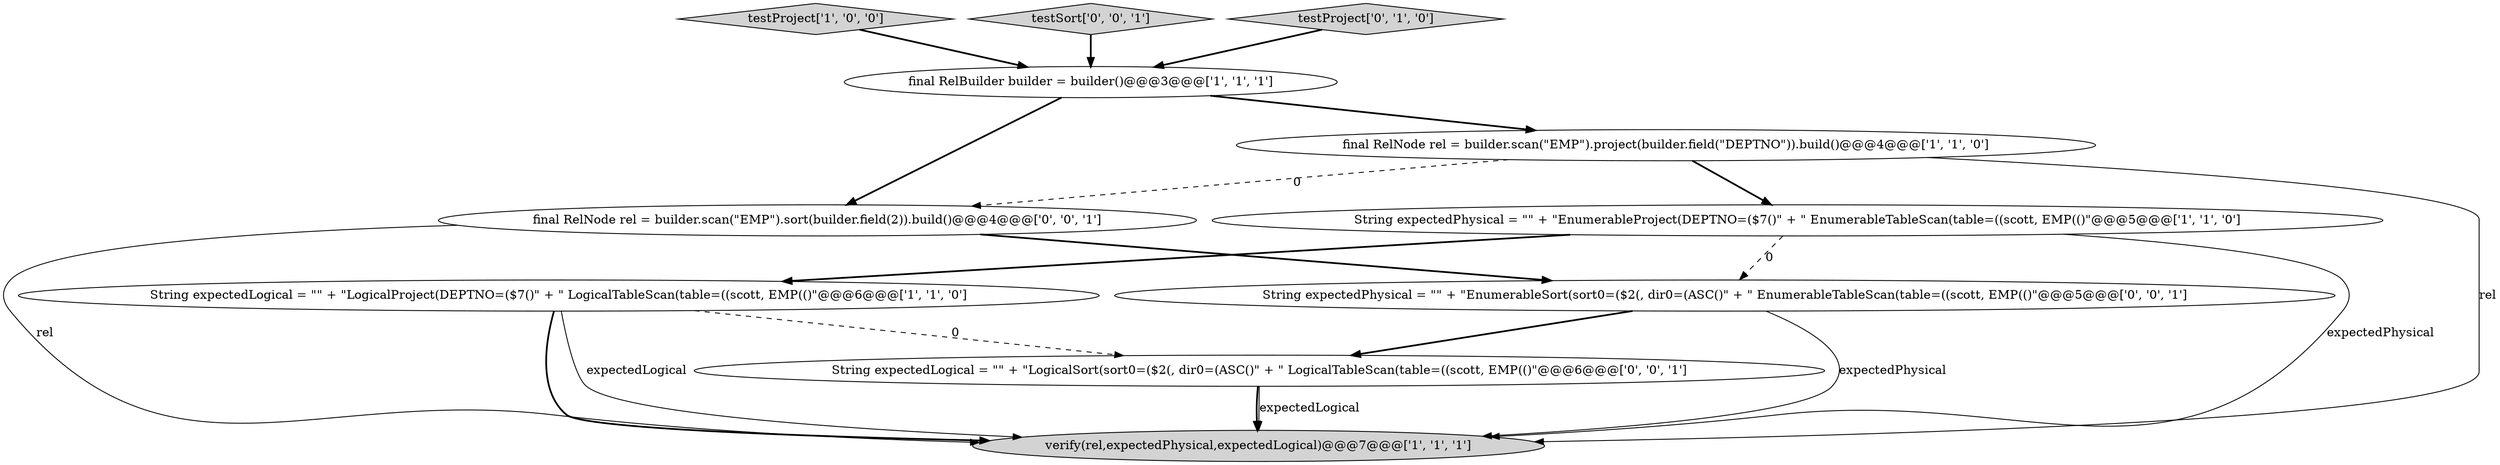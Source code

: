 digraph {
5 [style = filled, label = "testProject['1', '0', '0']", fillcolor = lightgray, shape = diamond image = "AAA0AAABBB1BBB"];
2 [style = filled, label = "verify(rel,expectedPhysical,expectedLogical)@@@7@@@['1', '1', '1']", fillcolor = lightgray, shape = ellipse image = "AAA0AAABBB1BBB"];
9 [style = filled, label = "String expectedLogical = \"\" + \"LogicalSort(sort0=($2(, dir0=(ASC()\" + \" LogicalTableScan(table=((scott, EMP(()\"@@@6@@@['0', '0', '1']", fillcolor = white, shape = ellipse image = "AAA0AAABBB3BBB"];
7 [style = filled, label = "testSort['0', '0', '1']", fillcolor = lightgray, shape = diamond image = "AAA0AAABBB3BBB"];
10 [style = filled, label = "String expectedPhysical = \"\" + \"EnumerableSort(sort0=($2(, dir0=(ASC()\" + \" EnumerableTableScan(table=((scott, EMP(()\"@@@5@@@['0', '0', '1']", fillcolor = white, shape = ellipse image = "AAA0AAABBB3BBB"];
6 [style = filled, label = "testProject['0', '1', '0']", fillcolor = lightgray, shape = diamond image = "AAA0AAABBB2BBB"];
0 [style = filled, label = "String expectedPhysical = \"\" + \"EnumerableProject(DEPTNO=($7()\" + \" EnumerableTableScan(table=((scott, EMP(()\"@@@5@@@['1', '1', '0']", fillcolor = white, shape = ellipse image = "AAA0AAABBB1BBB"];
3 [style = filled, label = "final RelNode rel = builder.scan(\"EMP\").project(builder.field(\"DEPTNO\")).build()@@@4@@@['1', '1', '0']", fillcolor = white, shape = ellipse image = "AAA0AAABBB1BBB"];
1 [style = filled, label = "final RelBuilder builder = builder()@@@3@@@['1', '1', '1']", fillcolor = white, shape = ellipse image = "AAA0AAABBB1BBB"];
8 [style = filled, label = "final RelNode rel = builder.scan(\"EMP\").sort(builder.field(2)).build()@@@4@@@['0', '0', '1']", fillcolor = white, shape = ellipse image = "AAA0AAABBB3BBB"];
4 [style = filled, label = "String expectedLogical = \"\" + \"LogicalProject(DEPTNO=($7()\" + \" LogicalTableScan(table=((scott, EMP(()\"@@@6@@@['1', '1', '0']", fillcolor = white, shape = ellipse image = "AAA0AAABBB1BBB"];
1->3 [style = bold, label=""];
3->8 [style = dashed, label="0"];
6->1 [style = bold, label=""];
5->1 [style = bold, label=""];
8->10 [style = bold, label=""];
4->9 [style = dashed, label="0"];
10->9 [style = bold, label=""];
7->1 [style = bold, label=""];
4->2 [style = bold, label=""];
1->8 [style = bold, label=""];
10->2 [style = solid, label="expectedPhysical"];
9->2 [style = solid, label="expectedLogical"];
0->2 [style = solid, label="expectedPhysical"];
8->2 [style = solid, label="rel"];
0->4 [style = bold, label=""];
9->2 [style = bold, label=""];
3->2 [style = solid, label="rel"];
0->10 [style = dashed, label="0"];
3->0 [style = bold, label=""];
4->2 [style = solid, label="expectedLogical"];
}
